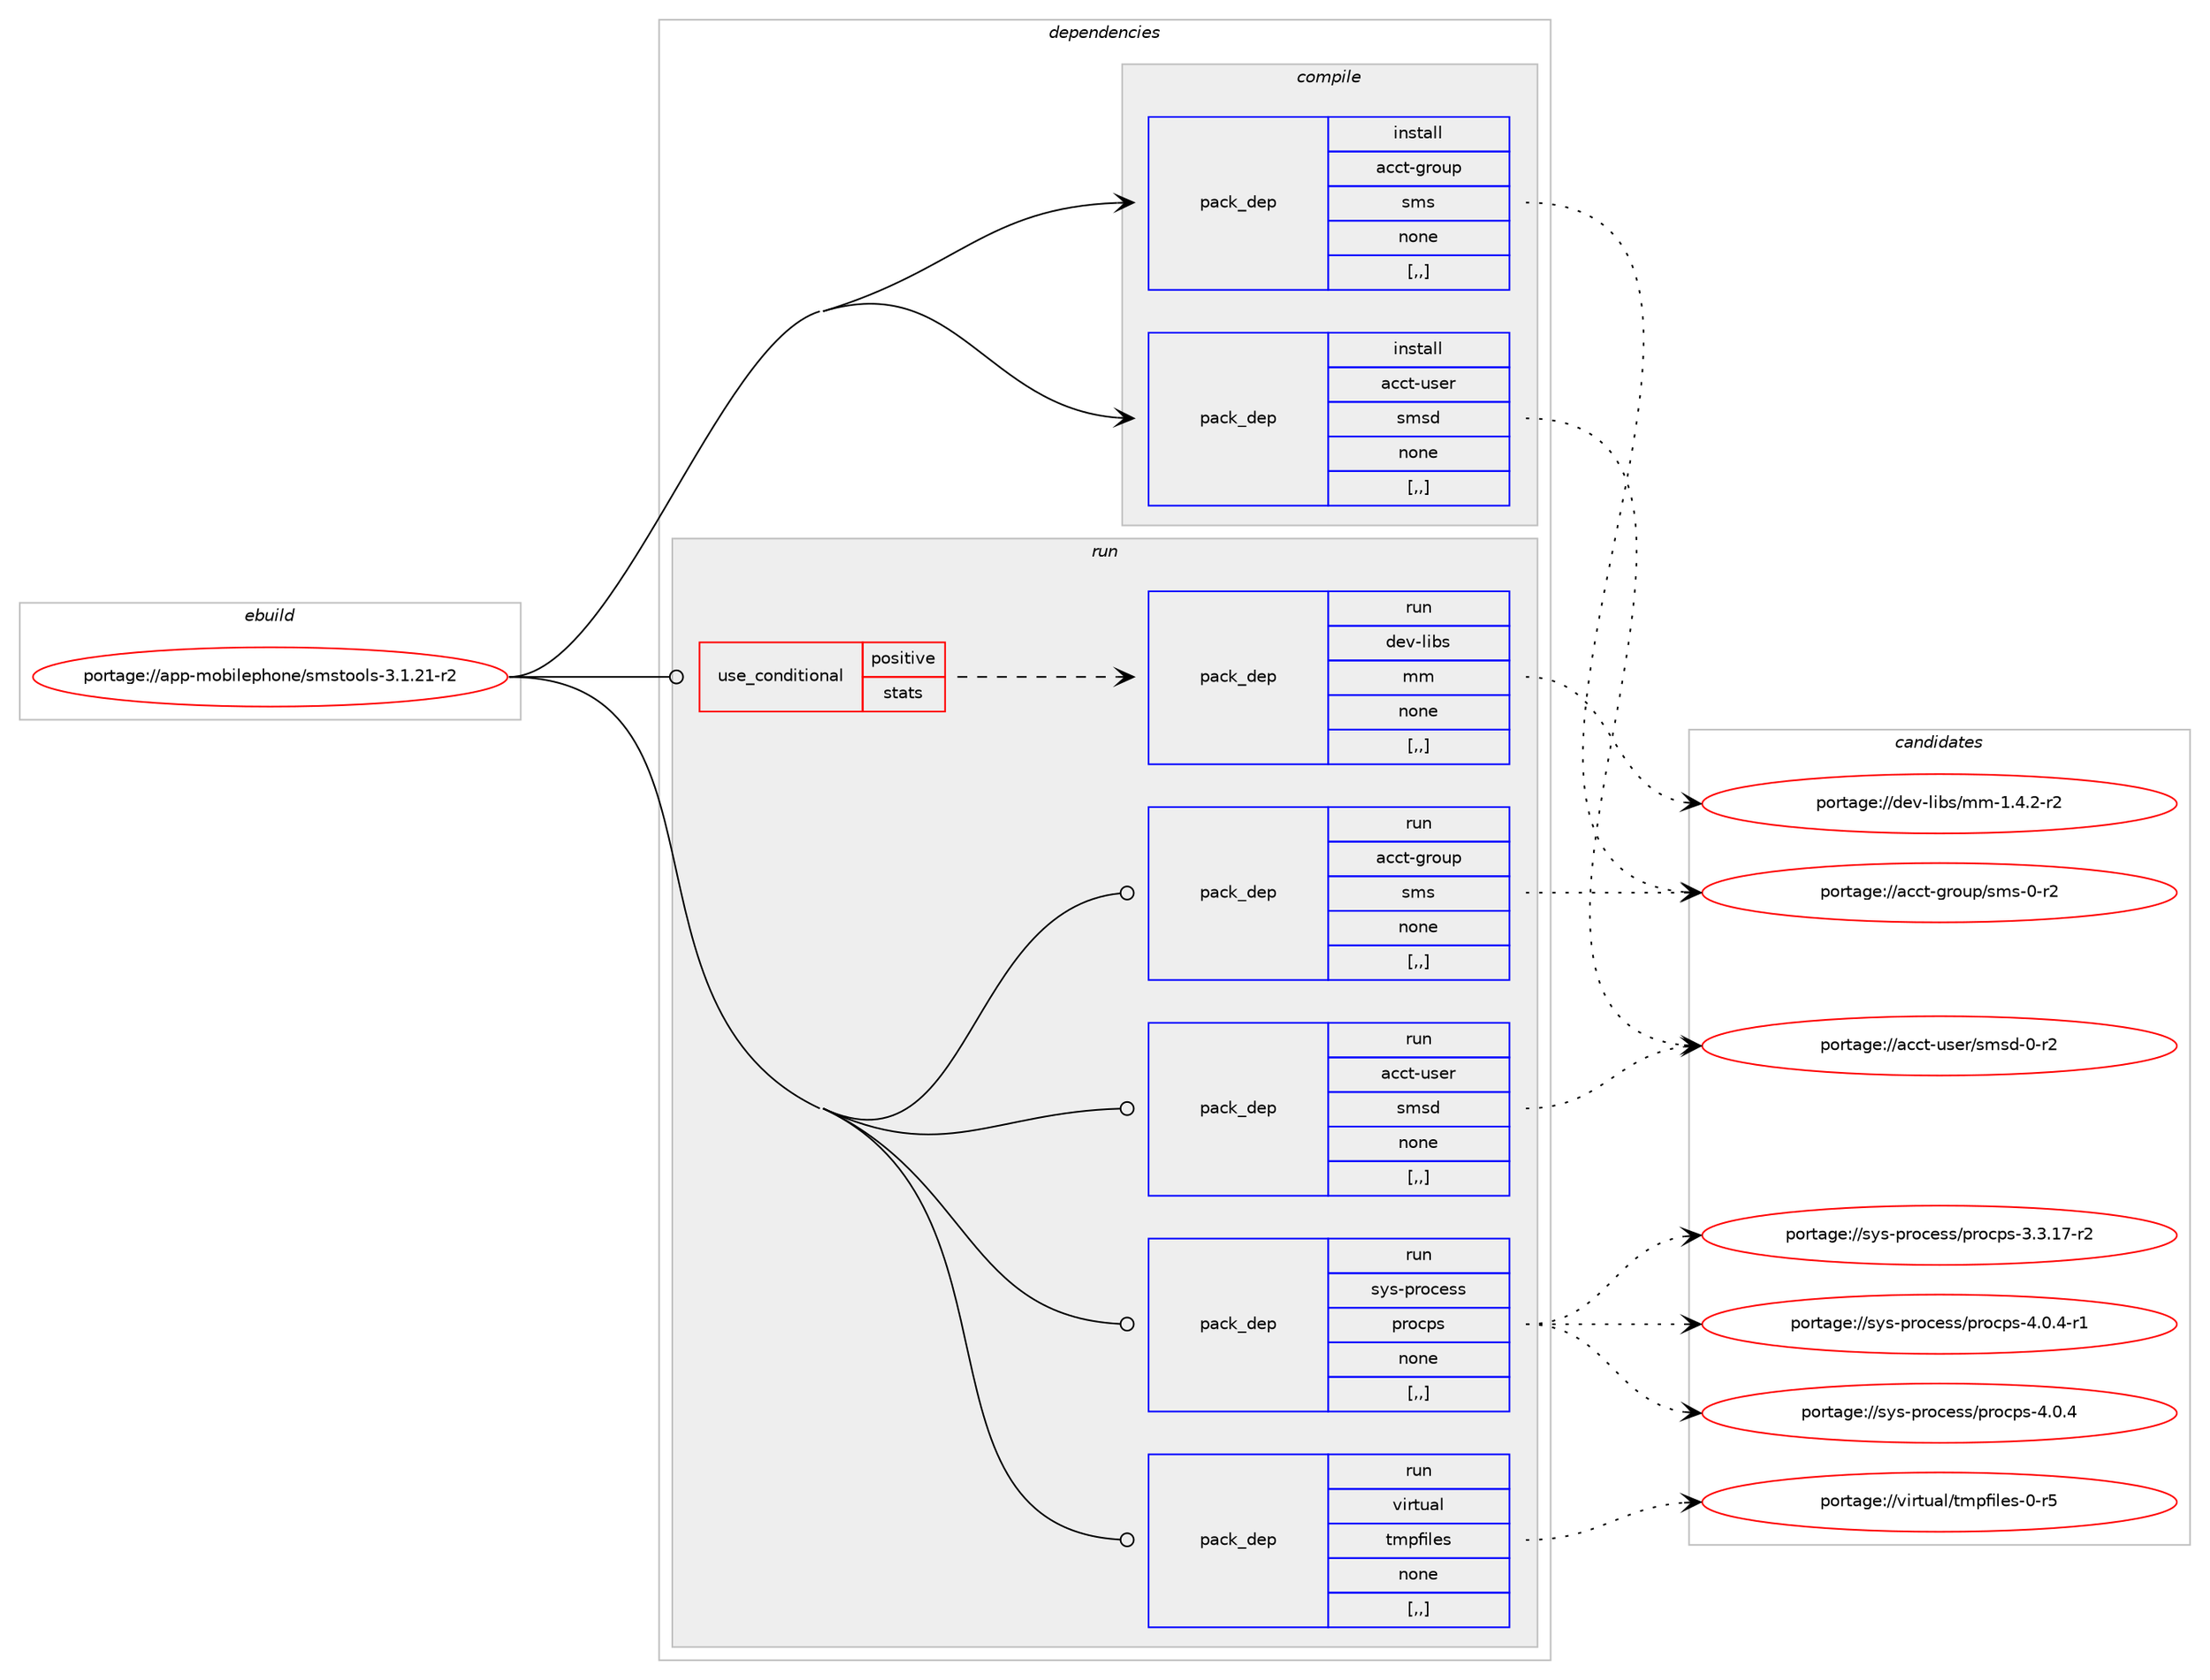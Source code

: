 digraph prolog {

# *************
# Graph options
# *************

newrank=true;
concentrate=true;
compound=true;
graph [rankdir=LR,fontname=Helvetica,fontsize=10,ranksep=1.5];#, ranksep=2.5, nodesep=0.2];
edge  [arrowhead=vee];
node  [fontname=Helvetica,fontsize=10];

# **********
# The ebuild
# **********

subgraph cluster_leftcol {
color=gray;
label=<<i>ebuild</i>>;
id [label="portage://app-mobilephone/smstools-3.1.21-r2", color=red, width=4, href="../app-mobilephone/smstools-3.1.21-r2.svg"];
}

# ****************
# The dependencies
# ****************

subgraph cluster_midcol {
color=gray;
label=<<i>dependencies</i>>;
subgraph cluster_compile {
fillcolor="#eeeeee";
style=filled;
label=<<i>compile</i>>;
subgraph pack31701 {
dependency45161 [label=<<TABLE BORDER="0" CELLBORDER="1" CELLSPACING="0" CELLPADDING="4" WIDTH="220"><TR><TD ROWSPAN="6" CELLPADDING="30">pack_dep</TD></TR><TR><TD WIDTH="110">install</TD></TR><TR><TD>acct-group</TD></TR><TR><TD>sms</TD></TR><TR><TD>none</TD></TR><TR><TD>[,,]</TD></TR></TABLE>>, shape=none, color=blue];
}
id:e -> dependency45161:w [weight=20,style="solid",arrowhead="vee"];
subgraph pack31702 {
dependency45162 [label=<<TABLE BORDER="0" CELLBORDER="1" CELLSPACING="0" CELLPADDING="4" WIDTH="220"><TR><TD ROWSPAN="6" CELLPADDING="30">pack_dep</TD></TR><TR><TD WIDTH="110">install</TD></TR><TR><TD>acct-user</TD></TR><TR><TD>smsd</TD></TR><TR><TD>none</TD></TR><TR><TD>[,,]</TD></TR></TABLE>>, shape=none, color=blue];
}
id:e -> dependency45162:w [weight=20,style="solid",arrowhead="vee"];
}
subgraph cluster_compileandrun {
fillcolor="#eeeeee";
style=filled;
label=<<i>compile and run</i>>;
}
subgraph cluster_run {
fillcolor="#eeeeee";
style=filled;
label=<<i>run</i>>;
subgraph cond13049 {
dependency45163 [label=<<TABLE BORDER="0" CELLBORDER="1" CELLSPACING="0" CELLPADDING="4"><TR><TD ROWSPAN="3" CELLPADDING="10">use_conditional</TD></TR><TR><TD>positive</TD></TR><TR><TD>stats</TD></TR></TABLE>>, shape=none, color=red];
subgraph pack31703 {
dependency45164 [label=<<TABLE BORDER="0" CELLBORDER="1" CELLSPACING="0" CELLPADDING="4" WIDTH="220"><TR><TD ROWSPAN="6" CELLPADDING="30">pack_dep</TD></TR><TR><TD WIDTH="110">run</TD></TR><TR><TD>dev-libs</TD></TR><TR><TD>mm</TD></TR><TR><TD>none</TD></TR><TR><TD>[,,]</TD></TR></TABLE>>, shape=none, color=blue];
}
dependency45163:e -> dependency45164:w [weight=20,style="dashed",arrowhead="vee"];
}
id:e -> dependency45163:w [weight=20,style="solid",arrowhead="odot"];
subgraph pack31704 {
dependency45165 [label=<<TABLE BORDER="0" CELLBORDER="1" CELLSPACING="0" CELLPADDING="4" WIDTH="220"><TR><TD ROWSPAN="6" CELLPADDING="30">pack_dep</TD></TR><TR><TD WIDTH="110">run</TD></TR><TR><TD>acct-group</TD></TR><TR><TD>sms</TD></TR><TR><TD>none</TD></TR><TR><TD>[,,]</TD></TR></TABLE>>, shape=none, color=blue];
}
id:e -> dependency45165:w [weight=20,style="solid",arrowhead="odot"];
subgraph pack31705 {
dependency45166 [label=<<TABLE BORDER="0" CELLBORDER="1" CELLSPACING="0" CELLPADDING="4" WIDTH="220"><TR><TD ROWSPAN="6" CELLPADDING="30">pack_dep</TD></TR><TR><TD WIDTH="110">run</TD></TR><TR><TD>acct-user</TD></TR><TR><TD>smsd</TD></TR><TR><TD>none</TD></TR><TR><TD>[,,]</TD></TR></TABLE>>, shape=none, color=blue];
}
id:e -> dependency45166:w [weight=20,style="solid",arrowhead="odot"];
subgraph pack31706 {
dependency45167 [label=<<TABLE BORDER="0" CELLBORDER="1" CELLSPACING="0" CELLPADDING="4" WIDTH="220"><TR><TD ROWSPAN="6" CELLPADDING="30">pack_dep</TD></TR><TR><TD WIDTH="110">run</TD></TR><TR><TD>sys-process</TD></TR><TR><TD>procps</TD></TR><TR><TD>none</TD></TR><TR><TD>[,,]</TD></TR></TABLE>>, shape=none, color=blue];
}
id:e -> dependency45167:w [weight=20,style="solid",arrowhead="odot"];
subgraph pack31707 {
dependency45168 [label=<<TABLE BORDER="0" CELLBORDER="1" CELLSPACING="0" CELLPADDING="4" WIDTH="220"><TR><TD ROWSPAN="6" CELLPADDING="30">pack_dep</TD></TR><TR><TD WIDTH="110">run</TD></TR><TR><TD>virtual</TD></TR><TR><TD>tmpfiles</TD></TR><TR><TD>none</TD></TR><TR><TD>[,,]</TD></TR></TABLE>>, shape=none, color=blue];
}
id:e -> dependency45168:w [weight=20,style="solid",arrowhead="odot"];
}
}

# **************
# The candidates
# **************

subgraph cluster_choices {
rank=same;
color=gray;
label=<<i>candidates</i>>;

subgraph choice31701 {
color=black;
nodesep=1;
choice979999116451031141111171124711510911545484511450 [label="portage://acct-group/sms-0-r2", color=red, width=4,href="../acct-group/sms-0-r2.svg"];
dependency45161:e -> choice979999116451031141111171124711510911545484511450:w [style=dotted,weight="100"];
}
subgraph choice31702 {
color=black;
nodesep=1;
choice979999116451171151011144711510911510045484511450 [label="portage://acct-user/smsd-0-r2", color=red, width=4,href="../acct-user/smsd-0-r2.svg"];
dependency45162:e -> choice979999116451171151011144711510911510045484511450:w [style=dotted,weight="100"];
}
subgraph choice31703 {
color=black;
nodesep=1;
choice1001011184510810598115471091094549465246504511450 [label="portage://dev-libs/mm-1.4.2-r2", color=red, width=4,href="../dev-libs/mm-1.4.2-r2.svg"];
dependency45164:e -> choice1001011184510810598115471091094549465246504511450:w [style=dotted,weight="100"];
}
subgraph choice31704 {
color=black;
nodesep=1;
choice979999116451031141111171124711510911545484511450 [label="portage://acct-group/sms-0-r2", color=red, width=4,href="../acct-group/sms-0-r2.svg"];
dependency45165:e -> choice979999116451031141111171124711510911545484511450:w [style=dotted,weight="100"];
}
subgraph choice31705 {
color=black;
nodesep=1;
choice979999116451171151011144711510911510045484511450 [label="portage://acct-user/smsd-0-r2", color=red, width=4,href="../acct-user/smsd-0-r2.svg"];
dependency45166:e -> choice979999116451171151011144711510911510045484511450:w [style=dotted,weight="100"];
}
subgraph choice31706 {
color=black;
nodesep=1;
choice115121115451121141119910111511547112114111991121154552464846524511449 [label="portage://sys-process/procps-4.0.4-r1", color=red, width=4,href="../sys-process/procps-4.0.4-r1.svg"];
choice11512111545112114111991011151154711211411199112115455246484652 [label="portage://sys-process/procps-4.0.4", color=red, width=4,href="../sys-process/procps-4.0.4.svg"];
choice11512111545112114111991011151154711211411199112115455146514649554511450 [label="portage://sys-process/procps-3.3.17-r2", color=red, width=4,href="../sys-process/procps-3.3.17-r2.svg"];
dependency45167:e -> choice115121115451121141119910111511547112114111991121154552464846524511449:w [style=dotted,weight="100"];
dependency45167:e -> choice11512111545112114111991011151154711211411199112115455246484652:w [style=dotted,weight="100"];
dependency45167:e -> choice11512111545112114111991011151154711211411199112115455146514649554511450:w [style=dotted,weight="100"];
}
subgraph choice31707 {
color=black;
nodesep=1;
choice118105114116117971084711610911210210510810111545484511453 [label="portage://virtual/tmpfiles-0-r5", color=red, width=4,href="../virtual/tmpfiles-0-r5.svg"];
dependency45168:e -> choice118105114116117971084711610911210210510810111545484511453:w [style=dotted,weight="100"];
}
}

}
